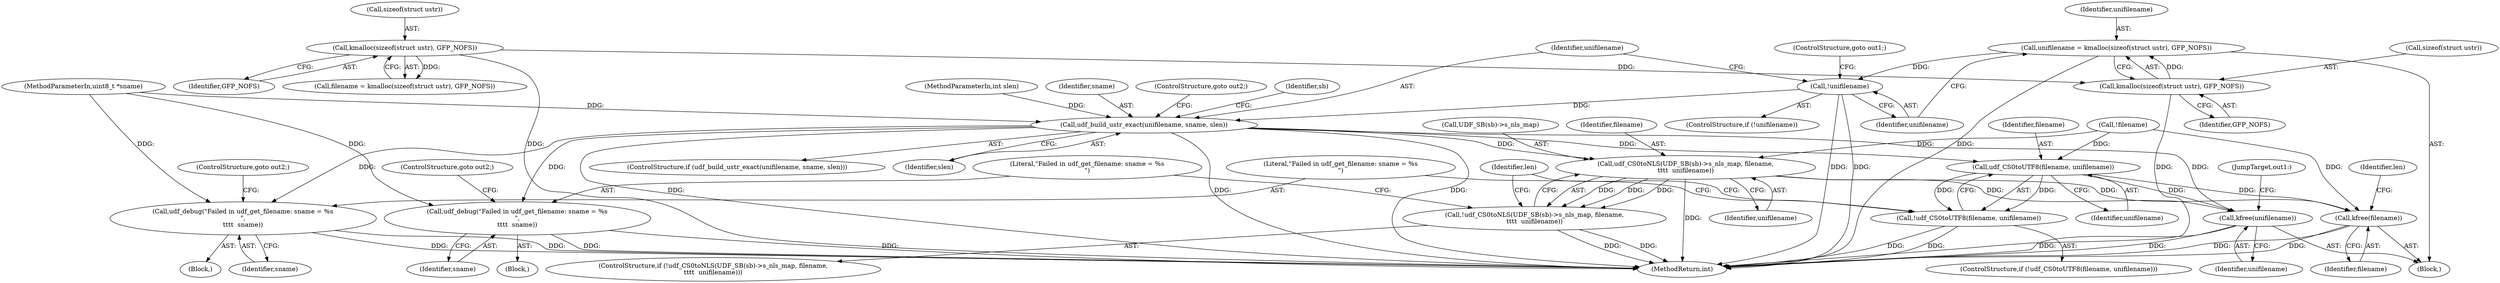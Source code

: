 digraph "0_linux_0e5cc9a40ada6046e6bc3bdfcd0c0d7e4b706b14_3@API" {
"1000124" [label="(Call,unifilename = kmalloc(sizeof(struct ustr), GFP_NOFS))"];
"1000126" [label="(Call,kmalloc(sizeof(struct ustr), GFP_NOFS))"];
"1000115" [label="(Call,kmalloc(sizeof(struct ustr), GFP_NOFS))"];
"1000131" [label="(Call,!unifilename)"];
"1000135" [label="(Call,udf_build_ustr_exact(unifilename, sname, slen))"];
"1000147" [label="(Call,udf_CS0toUTF8(filename, unifilename))"];
"1000146" [label="(Call,!udf_CS0toUTF8(filename, unifilename))"];
"1000195" [label="(Call,kfree(unifilename))"];
"1000198" [label="(Call,kfree(filename))"];
"1000151" [label="(Call,udf_debug(\"Failed in udf_get_filename: sname = %s\n\",\n\t\t\t\t  sname))"];
"1000163" [label="(Call,udf_CS0toNLS(UDF_SB(sb)->s_nls_map, filename,\n\t\t\t\t  unifilename))"];
"1000162" [label="(Call,!udf_CS0toNLS(UDF_SB(sb)->s_nls_map, filename,\n\t\t\t\t  unifilename))"];
"1000171" [label="(Call,udf_debug(\"Failed in udf_get_filename: sname = %s\n\",\n\t\t\t\t  sname))"];
"1000103" [label="(MethodParameterIn,int slen)"];
"1000171" [label="(Call,udf_debug(\"Failed in udf_get_filename: sname = %s\n\",\n\t\t\t\t  sname))"];
"1000134" [label="(ControlStructure,if (udf_build_ustr_exact(unifilename, sname, slen)))"];
"1000126" [label="(Call,kmalloc(sizeof(struct ustr), GFP_NOFS))"];
"1000148" [label="(Identifier,filename)"];
"1000135" [label="(Call,udf_build_ustr_exact(unifilename, sname, slen))"];
"1000198" [label="(Call,kfree(filename))"];
"1000127" [label="(Call,sizeof(struct ustr))"];
"1000154" [label="(ControlStructure,goto out2;)"];
"1000131" [label="(Call,!unifilename)"];
"1000125" [label="(Identifier,unifilename)"];
"1000199" [label="(Identifier,filename)"];
"1000172" [label="(Literal,\"Failed in udf_get_filename: sname = %s\n\")"];
"1000174" [label="(ControlStructure,goto out2;)"];
"1000161" [label="(ControlStructure,if (!udf_CS0toNLS(UDF_SB(sb)->s_nls_map, filename,\n\t\t\t\t  unifilename)))"];
"1000162" [label="(Call,!udf_CS0toNLS(UDF_SB(sb)->s_nls_map, filename,\n\t\t\t\t  unifilename))"];
"1000201" [label="(Identifier,len)"];
"1000170" [label="(Block,)"];
"1000163" [label="(Call,udf_CS0toNLS(UDF_SB(sb)->s_nls_map, filename,\n\t\t\t\t  unifilename))"];
"1000146" [label="(Call,!udf_CS0toUTF8(filename, unifilename))"];
"1000195" [label="(Call,kfree(unifilename))"];
"1000113" [label="(Call,filename = kmalloc(sizeof(struct ustr), GFP_NOFS))"];
"1000197" [label="(JumpTarget,out1:)"];
"1000124" [label="(Call,unifilename = kmalloc(sizeof(struct ustr), GFP_NOFS))"];
"1000149" [label="(Identifier,unifilename)"];
"1000173" [label="(Identifier,sname)"];
"1000152" [label="(Literal,\"Failed in udf_get_filename: sname = %s\n\")"];
"1000136" [label="(Identifier,unifilename)"];
"1000147" [label="(Call,udf_CS0toUTF8(filename, unifilename))"];
"1000164" [label="(Call,UDF_SB(sb)->s_nls_map)"];
"1000118" [label="(Identifier,GFP_NOFS)"];
"1000129" [label="(Identifier,GFP_NOFS)"];
"1000106" [label="(Block,)"];
"1000138" [label="(Identifier,slen)"];
"1000145" [label="(ControlStructure,if (!udf_CS0toUTF8(filename, unifilename)))"];
"1000137" [label="(Identifier,sname)"];
"1000169" [label="(Identifier,unifilename)"];
"1000178" [label="(Identifier,len)"];
"1000139" [label="(ControlStructure,goto out2;)"];
"1000132" [label="(Identifier,unifilename)"];
"1000120" [label="(Call,!filename)"];
"1000115" [label="(Call,kmalloc(sizeof(struct ustr), GFP_NOFS))"];
"1000153" [label="(Identifier,sname)"];
"1000102" [label="(MethodParameterIn,uint8_t *sname)"];
"1000116" [label="(Call,sizeof(struct ustr))"];
"1000130" [label="(ControlStructure,if (!unifilename))"];
"1000133" [label="(ControlStructure,goto out1;)"];
"1000142" [label="(Identifier,sb)"];
"1000196" [label="(Identifier,unifilename)"];
"1000168" [label="(Identifier,filename)"];
"1000202" [label="(MethodReturn,int)"];
"1000151" [label="(Call,udf_debug(\"Failed in udf_get_filename: sname = %s\n\",\n\t\t\t\t  sname))"];
"1000150" [label="(Block,)"];
"1000124" -> "1000106"  [label="AST: "];
"1000124" -> "1000126"  [label="CFG: "];
"1000125" -> "1000124"  [label="AST: "];
"1000126" -> "1000124"  [label="AST: "];
"1000132" -> "1000124"  [label="CFG: "];
"1000124" -> "1000202"  [label="DDG: "];
"1000126" -> "1000124"  [label="DDG: "];
"1000124" -> "1000131"  [label="DDG: "];
"1000126" -> "1000129"  [label="CFG: "];
"1000127" -> "1000126"  [label="AST: "];
"1000129" -> "1000126"  [label="AST: "];
"1000126" -> "1000202"  [label="DDG: "];
"1000115" -> "1000126"  [label="DDG: "];
"1000115" -> "1000113"  [label="AST: "];
"1000115" -> "1000118"  [label="CFG: "];
"1000116" -> "1000115"  [label="AST: "];
"1000118" -> "1000115"  [label="AST: "];
"1000113" -> "1000115"  [label="CFG: "];
"1000115" -> "1000202"  [label="DDG: "];
"1000115" -> "1000113"  [label="DDG: "];
"1000131" -> "1000130"  [label="AST: "];
"1000131" -> "1000132"  [label="CFG: "];
"1000132" -> "1000131"  [label="AST: "];
"1000133" -> "1000131"  [label="CFG: "];
"1000136" -> "1000131"  [label="CFG: "];
"1000131" -> "1000202"  [label="DDG: "];
"1000131" -> "1000202"  [label="DDG: "];
"1000131" -> "1000135"  [label="DDG: "];
"1000135" -> "1000134"  [label="AST: "];
"1000135" -> "1000138"  [label="CFG: "];
"1000136" -> "1000135"  [label="AST: "];
"1000137" -> "1000135"  [label="AST: "];
"1000138" -> "1000135"  [label="AST: "];
"1000139" -> "1000135"  [label="CFG: "];
"1000142" -> "1000135"  [label="CFG: "];
"1000135" -> "1000202"  [label="DDG: "];
"1000135" -> "1000202"  [label="DDG: "];
"1000135" -> "1000202"  [label="DDG: "];
"1000102" -> "1000135"  [label="DDG: "];
"1000103" -> "1000135"  [label="DDG: "];
"1000135" -> "1000147"  [label="DDG: "];
"1000135" -> "1000151"  [label="DDG: "];
"1000135" -> "1000163"  [label="DDG: "];
"1000135" -> "1000171"  [label="DDG: "];
"1000135" -> "1000195"  [label="DDG: "];
"1000147" -> "1000146"  [label="AST: "];
"1000147" -> "1000149"  [label="CFG: "];
"1000148" -> "1000147"  [label="AST: "];
"1000149" -> "1000147"  [label="AST: "];
"1000146" -> "1000147"  [label="CFG: "];
"1000147" -> "1000146"  [label="DDG: "];
"1000147" -> "1000146"  [label="DDG: "];
"1000120" -> "1000147"  [label="DDG: "];
"1000147" -> "1000195"  [label="DDG: "];
"1000147" -> "1000198"  [label="DDG: "];
"1000146" -> "1000145"  [label="AST: "];
"1000152" -> "1000146"  [label="CFG: "];
"1000178" -> "1000146"  [label="CFG: "];
"1000146" -> "1000202"  [label="DDG: "];
"1000146" -> "1000202"  [label="DDG: "];
"1000195" -> "1000106"  [label="AST: "];
"1000195" -> "1000196"  [label="CFG: "];
"1000196" -> "1000195"  [label="AST: "];
"1000197" -> "1000195"  [label="CFG: "];
"1000195" -> "1000202"  [label="DDG: "];
"1000195" -> "1000202"  [label="DDG: "];
"1000163" -> "1000195"  [label="DDG: "];
"1000198" -> "1000106"  [label="AST: "];
"1000198" -> "1000199"  [label="CFG: "];
"1000199" -> "1000198"  [label="AST: "];
"1000201" -> "1000198"  [label="CFG: "];
"1000198" -> "1000202"  [label="DDG: "];
"1000198" -> "1000202"  [label="DDG: "];
"1000163" -> "1000198"  [label="DDG: "];
"1000120" -> "1000198"  [label="DDG: "];
"1000151" -> "1000150"  [label="AST: "];
"1000151" -> "1000153"  [label="CFG: "];
"1000152" -> "1000151"  [label="AST: "];
"1000153" -> "1000151"  [label="AST: "];
"1000154" -> "1000151"  [label="CFG: "];
"1000151" -> "1000202"  [label="DDG: "];
"1000151" -> "1000202"  [label="DDG: "];
"1000102" -> "1000151"  [label="DDG: "];
"1000163" -> "1000162"  [label="AST: "];
"1000163" -> "1000169"  [label="CFG: "];
"1000164" -> "1000163"  [label="AST: "];
"1000168" -> "1000163"  [label="AST: "];
"1000169" -> "1000163"  [label="AST: "];
"1000162" -> "1000163"  [label="CFG: "];
"1000163" -> "1000202"  [label="DDG: "];
"1000163" -> "1000162"  [label="DDG: "];
"1000163" -> "1000162"  [label="DDG: "];
"1000163" -> "1000162"  [label="DDG: "];
"1000120" -> "1000163"  [label="DDG: "];
"1000162" -> "1000161"  [label="AST: "];
"1000172" -> "1000162"  [label="CFG: "];
"1000178" -> "1000162"  [label="CFG: "];
"1000162" -> "1000202"  [label="DDG: "];
"1000162" -> "1000202"  [label="DDG: "];
"1000171" -> "1000170"  [label="AST: "];
"1000171" -> "1000173"  [label="CFG: "];
"1000172" -> "1000171"  [label="AST: "];
"1000173" -> "1000171"  [label="AST: "];
"1000174" -> "1000171"  [label="CFG: "];
"1000171" -> "1000202"  [label="DDG: "];
"1000171" -> "1000202"  [label="DDG: "];
"1000102" -> "1000171"  [label="DDG: "];
}
